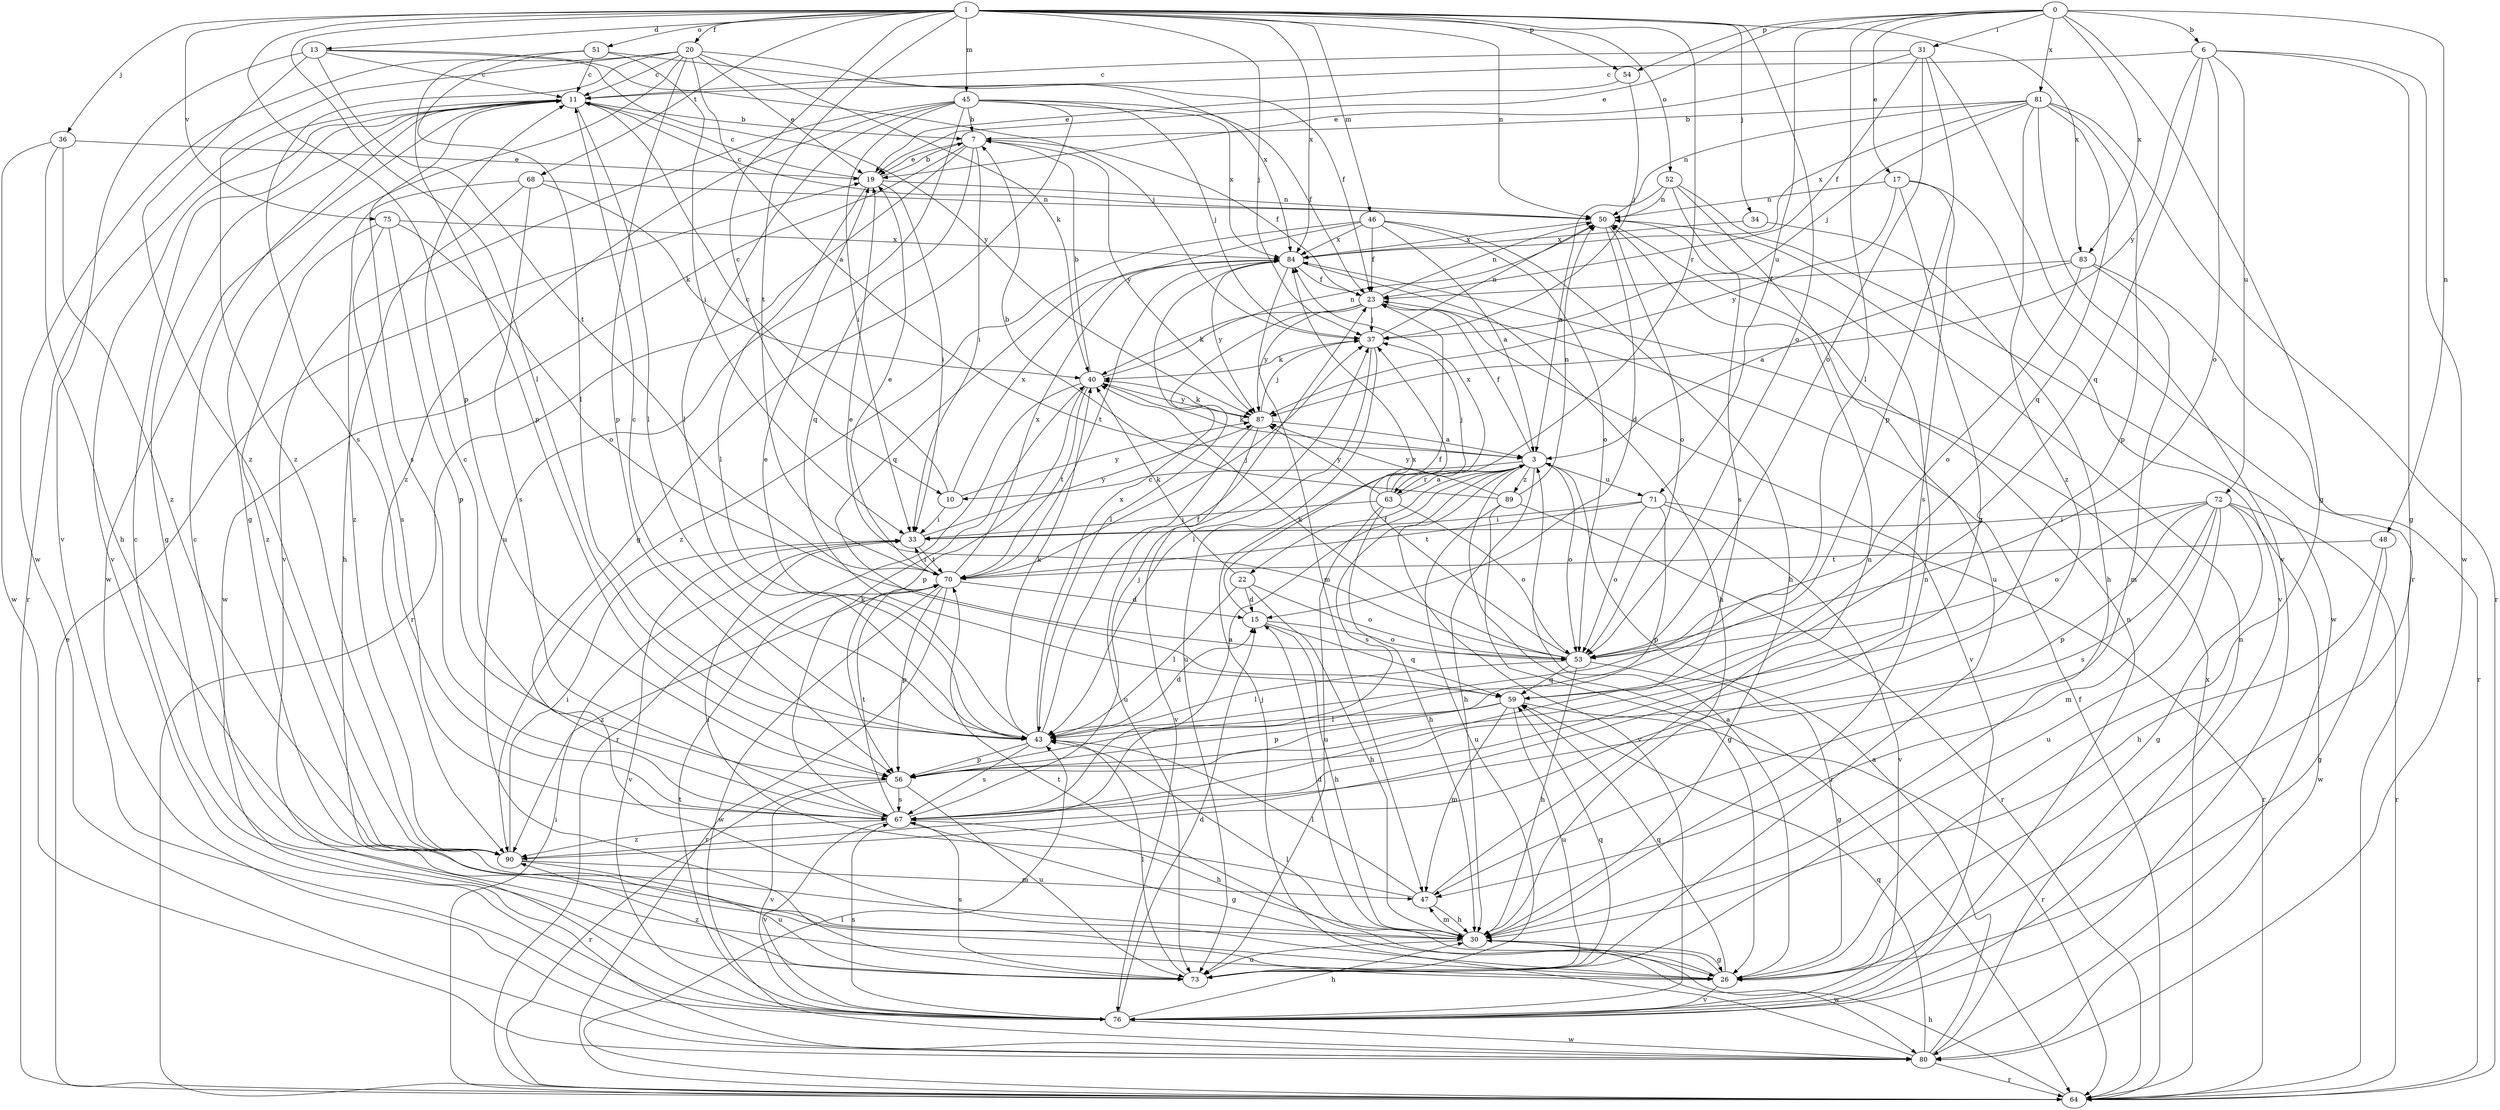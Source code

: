strict digraph  {
0;
1;
3;
6;
7;
10;
11;
13;
15;
17;
19;
20;
22;
23;
26;
30;
31;
33;
34;
36;
37;
40;
43;
45;
46;
47;
48;
50;
51;
52;
53;
54;
56;
59;
63;
64;
67;
68;
70;
71;
72;
73;
75;
76;
80;
81;
83;
84;
87;
89;
90;
0 -> 6  [label=b];
0 -> 17  [label=e];
0 -> 19  [label=e];
0 -> 26  [label=g];
0 -> 31  [label=i];
0 -> 43  [label=l];
0 -> 48  [label=n];
0 -> 54  [label=p];
0 -> 71  [label=u];
0 -> 81  [label=x];
0 -> 83  [label=x];
1 -> 10  [label=c];
1 -> 13  [label=d];
1 -> 20  [label=f];
1 -> 34  [label=j];
1 -> 36  [label=j];
1 -> 37  [label=j];
1 -> 43  [label=l];
1 -> 45  [label=m];
1 -> 46  [label=m];
1 -> 50  [label=n];
1 -> 51  [label=o];
1 -> 52  [label=o];
1 -> 53  [label=o];
1 -> 54  [label=p];
1 -> 56  [label=p];
1 -> 63  [label=r];
1 -> 68  [label=t];
1 -> 70  [label=t];
1 -> 75  [label=v];
1 -> 83  [label=x];
1 -> 84  [label=x];
3 -> 10  [label=c];
3 -> 22  [label=f];
3 -> 23  [label=f];
3 -> 30  [label=h];
3 -> 40  [label=k];
3 -> 53  [label=o];
3 -> 63  [label=r];
3 -> 64  [label=r];
3 -> 67  [label=s];
3 -> 71  [label=u];
3 -> 76  [label=v];
3 -> 89  [label=z];
6 -> 11  [label=c];
6 -> 26  [label=g];
6 -> 53  [label=o];
6 -> 59  [label=q];
6 -> 72  [label=u];
6 -> 80  [label=w];
6 -> 87  [label=y];
7 -> 19  [label=e];
7 -> 23  [label=f];
7 -> 33  [label=i];
7 -> 59  [label=q];
7 -> 64  [label=r];
7 -> 80  [label=w];
7 -> 87  [label=y];
10 -> 11  [label=c];
10 -> 33  [label=i];
10 -> 84  [label=x];
10 -> 87  [label=y];
11 -> 7  [label=b];
11 -> 26  [label=g];
11 -> 43  [label=l];
11 -> 64  [label=r];
11 -> 67  [label=s];
11 -> 76  [label=v];
11 -> 80  [label=w];
13 -> 11  [label=c];
13 -> 37  [label=j];
13 -> 70  [label=t];
13 -> 76  [label=v];
13 -> 87  [label=y];
13 -> 90  [label=z];
15 -> 23  [label=f];
15 -> 30  [label=h];
15 -> 53  [label=o];
15 -> 59  [label=q];
17 -> 50  [label=n];
17 -> 67  [label=s];
17 -> 76  [label=v];
17 -> 87  [label=y];
17 -> 90  [label=z];
19 -> 7  [label=b];
19 -> 11  [label=c];
19 -> 33  [label=i];
19 -> 43  [label=l];
19 -> 50  [label=n];
20 -> 3  [label=a];
20 -> 11  [label=c];
20 -> 19  [label=e];
20 -> 23  [label=f];
20 -> 26  [label=g];
20 -> 40  [label=k];
20 -> 56  [label=p];
20 -> 67  [label=s];
20 -> 80  [label=w];
20 -> 90  [label=z];
22 -> 15  [label=d];
22 -> 30  [label=h];
22 -> 40  [label=k];
22 -> 43  [label=l];
22 -> 53  [label=o];
23 -> 37  [label=j];
23 -> 40  [label=k];
23 -> 43  [label=l];
23 -> 50  [label=n];
23 -> 76  [label=v];
23 -> 87  [label=y];
26 -> 3  [label=a];
26 -> 11  [label=c];
26 -> 43  [label=l];
26 -> 59  [label=q];
26 -> 70  [label=t];
26 -> 76  [label=v];
30 -> 15  [label=d];
30 -> 26  [label=g];
30 -> 47  [label=m];
30 -> 50  [label=n];
30 -> 73  [label=u];
30 -> 80  [label=w];
31 -> 11  [label=c];
31 -> 19  [label=e];
31 -> 23  [label=f];
31 -> 53  [label=o];
31 -> 56  [label=p];
31 -> 64  [label=r];
33 -> 70  [label=t];
33 -> 76  [label=v];
33 -> 87  [label=y];
34 -> 30  [label=h];
34 -> 84  [label=x];
36 -> 19  [label=e];
36 -> 30  [label=h];
36 -> 80  [label=w];
36 -> 90  [label=z];
37 -> 40  [label=k];
37 -> 43  [label=l];
37 -> 50  [label=n];
37 -> 73  [label=u];
40 -> 7  [label=b];
40 -> 50  [label=n];
40 -> 56  [label=p];
40 -> 64  [label=r];
40 -> 70  [label=t];
40 -> 87  [label=y];
43 -> 11  [label=c];
43 -> 15  [label=d];
43 -> 19  [label=e];
43 -> 23  [label=f];
43 -> 40  [label=k];
43 -> 56  [label=p];
43 -> 67  [label=s];
43 -> 84  [label=x];
45 -> 7  [label=b];
45 -> 23  [label=f];
45 -> 26  [label=g];
45 -> 33  [label=i];
45 -> 37  [label=j];
45 -> 43  [label=l];
45 -> 73  [label=u];
45 -> 76  [label=v];
45 -> 84  [label=x];
45 -> 90  [label=z];
46 -> 3  [label=a];
46 -> 23  [label=f];
46 -> 30  [label=h];
46 -> 53  [label=o];
46 -> 59  [label=q];
46 -> 84  [label=x];
46 -> 90  [label=z];
47 -> 30  [label=h];
47 -> 33  [label=i];
47 -> 43  [label=l];
47 -> 50  [label=n];
48 -> 26  [label=g];
48 -> 30  [label=h];
48 -> 70  [label=t];
50 -> 11  [label=c];
50 -> 15  [label=d];
50 -> 53  [label=o];
50 -> 84  [label=x];
51 -> 11  [label=c];
51 -> 33  [label=i];
51 -> 43  [label=l];
51 -> 56  [label=p];
51 -> 84  [label=x];
52 -> 3  [label=a];
52 -> 50  [label=n];
52 -> 67  [label=s];
52 -> 73  [label=u];
52 -> 80  [label=w];
53 -> 19  [label=e];
53 -> 26  [label=g];
53 -> 30  [label=h];
53 -> 40  [label=k];
53 -> 43  [label=l];
53 -> 59  [label=q];
53 -> 84  [label=x];
54 -> 19  [label=e];
54 -> 37  [label=j];
56 -> 64  [label=r];
56 -> 67  [label=s];
56 -> 73  [label=u];
56 -> 76  [label=v];
59 -> 43  [label=l];
59 -> 47  [label=m];
59 -> 56  [label=p];
59 -> 64  [label=r];
59 -> 73  [label=u];
63 -> 3  [label=a];
63 -> 30  [label=h];
63 -> 33  [label=i];
63 -> 37  [label=j];
63 -> 53  [label=o];
63 -> 73  [label=u];
63 -> 84  [label=x];
63 -> 87  [label=y];
64 -> 19  [label=e];
64 -> 23  [label=f];
64 -> 30  [label=h];
64 -> 33  [label=i];
64 -> 43  [label=l];
64 -> 84  [label=x];
67 -> 3  [label=a];
67 -> 11  [label=c];
67 -> 26  [label=g];
67 -> 30  [label=h];
67 -> 37  [label=j];
67 -> 40  [label=k];
67 -> 70  [label=t];
67 -> 76  [label=v];
67 -> 90  [label=z];
68 -> 30  [label=h];
68 -> 40  [label=k];
68 -> 50  [label=n];
68 -> 67  [label=s];
68 -> 90  [label=z];
70 -> 15  [label=d];
70 -> 19  [label=e];
70 -> 33  [label=i];
70 -> 37  [label=j];
70 -> 56  [label=p];
70 -> 64  [label=r];
70 -> 80  [label=w];
70 -> 84  [label=x];
70 -> 90  [label=z];
71 -> 33  [label=i];
71 -> 53  [label=o];
71 -> 56  [label=p];
71 -> 64  [label=r];
71 -> 70  [label=t];
71 -> 76  [label=v];
72 -> 26  [label=g];
72 -> 33  [label=i];
72 -> 47  [label=m];
72 -> 53  [label=o];
72 -> 56  [label=p];
72 -> 64  [label=r];
72 -> 67  [label=s];
72 -> 73  [label=u];
72 -> 80  [label=w];
73 -> 11  [label=c];
73 -> 43  [label=l];
73 -> 59  [label=q];
73 -> 67  [label=s];
73 -> 90  [label=z];
75 -> 53  [label=o];
75 -> 56  [label=p];
75 -> 67  [label=s];
75 -> 84  [label=x];
75 -> 90  [label=z];
76 -> 15  [label=d];
76 -> 30  [label=h];
76 -> 50  [label=n];
76 -> 67  [label=s];
76 -> 70  [label=t];
76 -> 80  [label=w];
80 -> 3  [label=a];
80 -> 37  [label=j];
80 -> 50  [label=n];
80 -> 59  [label=q];
80 -> 64  [label=r];
81 -> 7  [label=b];
81 -> 37  [label=j];
81 -> 50  [label=n];
81 -> 56  [label=p];
81 -> 59  [label=q];
81 -> 64  [label=r];
81 -> 76  [label=v];
81 -> 84  [label=x];
81 -> 90  [label=z];
83 -> 3  [label=a];
83 -> 23  [label=f];
83 -> 47  [label=m];
83 -> 53  [label=o];
83 -> 64  [label=r];
84 -> 23  [label=f];
84 -> 30  [label=h];
84 -> 47  [label=m];
84 -> 70  [label=t];
84 -> 87  [label=y];
87 -> 3  [label=a];
87 -> 37  [label=j];
87 -> 40  [label=k];
87 -> 73  [label=u];
87 -> 76  [label=v];
89 -> 7  [label=b];
89 -> 26  [label=g];
89 -> 50  [label=n];
89 -> 64  [label=r];
89 -> 73  [label=u];
89 -> 87  [label=y];
90 -> 33  [label=i];
90 -> 47  [label=m];
90 -> 73  [label=u];
}
